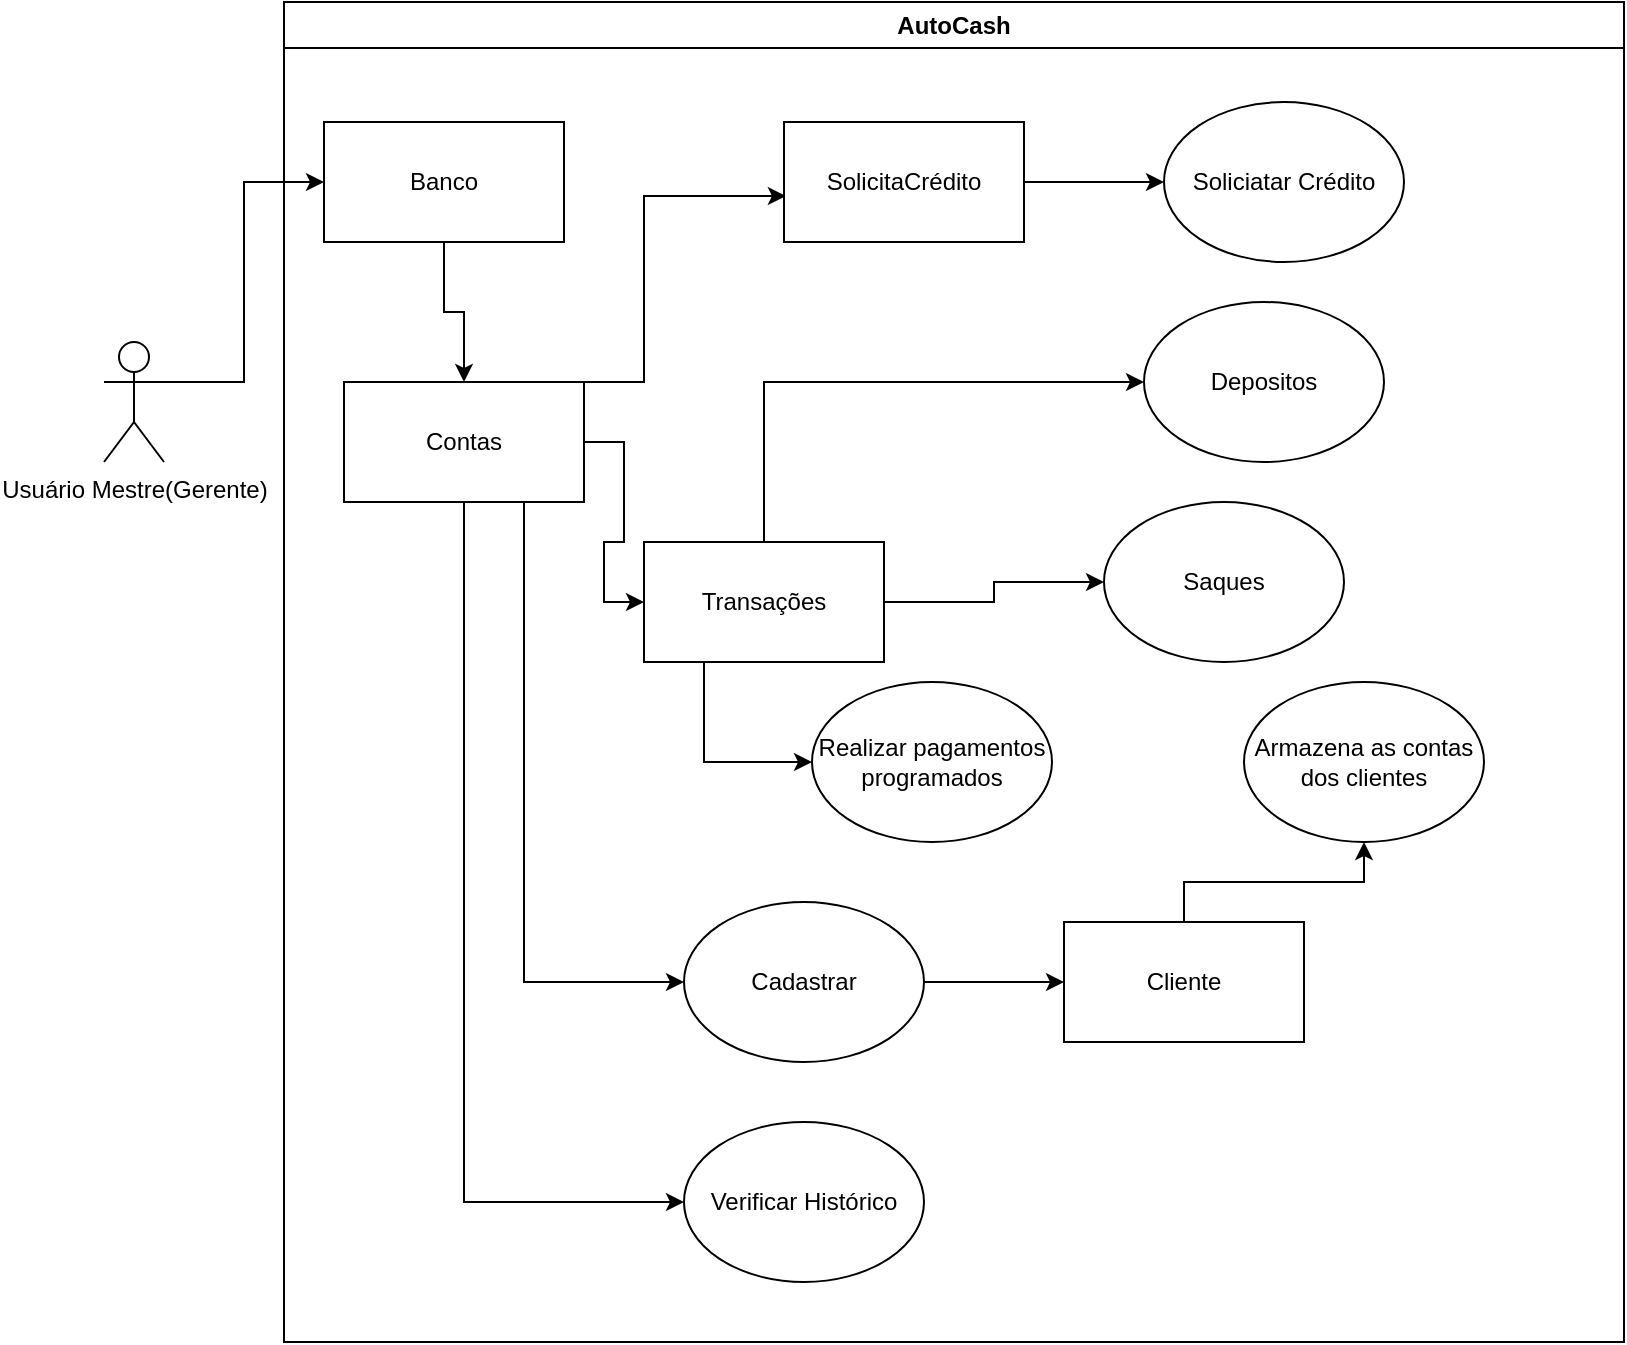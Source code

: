 <mxfile version="21.3.2" type="github">
  <diagram name="Página-1" id="yYYur9y8kuDgpSH_VH22">
    <mxGraphModel dx="806" dy="483" grid="1" gridSize="10" guides="1" tooltips="1" connect="1" arrows="1" fold="1" page="1" pageScale="1" pageWidth="827" pageHeight="1169" math="0" shadow="0">
      <root>
        <mxCell id="0" />
        <mxCell id="1" parent="0" />
        <mxCell id="XhFESAYXLOcGuzse1d62-15" style="edgeStyle=orthogonalEdgeStyle;rounded=0;orthogonalLoop=1;jettySize=auto;html=1;exitX=1;exitY=0.333;exitDx=0;exitDy=0;exitPerimeter=0;entryX=0;entryY=0.5;entryDx=0;entryDy=0;" parent="1" source="XhFESAYXLOcGuzse1d62-1" target="XhFESAYXLOcGuzse1d62-14" edge="1">
          <mxGeometry relative="1" as="geometry" />
        </mxCell>
        <mxCell id="XhFESAYXLOcGuzse1d62-1" value="Usuário Mestre(Gerente)" style="shape=umlActor;verticalLabelPosition=bottom;verticalAlign=top;html=1;outlineConnect=0;" parent="1" vertex="1">
          <mxGeometry x="60" y="200" width="30" height="60" as="geometry" />
        </mxCell>
        <mxCell id="XhFESAYXLOcGuzse1d62-2" value="AutoCash" style="swimlane;whiteSpace=wrap;html=1;" parent="1" vertex="1">
          <mxGeometry x="150" y="30" width="670" height="670" as="geometry" />
        </mxCell>
        <mxCell id="gHLTcPCr11RhFiqcX0Ko-7" style="edgeStyle=orthogonalEdgeStyle;rounded=0;orthogonalLoop=1;jettySize=auto;html=1;exitX=0.5;exitY=0;exitDx=0;exitDy=0;entryX=0.5;entryY=1;entryDx=0;entryDy=0;" edge="1" parent="XhFESAYXLOcGuzse1d62-2" source="XhFESAYXLOcGuzse1d62-3" target="gHLTcPCr11RhFiqcX0Ko-6">
          <mxGeometry relative="1" as="geometry" />
        </mxCell>
        <mxCell id="XhFESAYXLOcGuzse1d62-3" value="Cliente" style="rounded=0;whiteSpace=wrap;html=1;" parent="XhFESAYXLOcGuzse1d62-2" vertex="1">
          <mxGeometry x="390" y="460" width="120" height="60" as="geometry" />
        </mxCell>
        <mxCell id="gHLTcPCr11RhFiqcX0Ko-4" style="edgeStyle=orthogonalEdgeStyle;rounded=0;orthogonalLoop=1;jettySize=auto;html=1;exitX=1;exitY=0.5;exitDx=0;exitDy=0;" edge="1" parent="XhFESAYXLOcGuzse1d62-2" source="XhFESAYXLOcGuzse1d62-4" target="XhFESAYXLOcGuzse1d62-3">
          <mxGeometry relative="1" as="geometry" />
        </mxCell>
        <mxCell id="XhFESAYXLOcGuzse1d62-4" value="Cadastrar" style="ellipse;whiteSpace=wrap;html=1;" parent="XhFESAYXLOcGuzse1d62-2" vertex="1">
          <mxGeometry x="200" y="450" width="120" height="80" as="geometry" />
        </mxCell>
        <mxCell id="gHLTcPCr11RhFiqcX0Ko-17" style="edgeStyle=orthogonalEdgeStyle;rounded=0;orthogonalLoop=1;jettySize=auto;html=1;exitX=0.5;exitY=0;exitDx=0;exitDy=0;entryX=0;entryY=0.5;entryDx=0;entryDy=0;" edge="1" parent="XhFESAYXLOcGuzse1d62-2" source="XhFESAYXLOcGuzse1d62-6" target="gHLTcPCr11RhFiqcX0Ko-11">
          <mxGeometry relative="1" as="geometry" />
        </mxCell>
        <mxCell id="gHLTcPCr11RhFiqcX0Ko-18" style="edgeStyle=orthogonalEdgeStyle;rounded=0;orthogonalLoop=1;jettySize=auto;html=1;exitX=1;exitY=0.5;exitDx=0;exitDy=0;" edge="1" parent="XhFESAYXLOcGuzse1d62-2" source="XhFESAYXLOcGuzse1d62-6" target="gHLTcPCr11RhFiqcX0Ko-10">
          <mxGeometry relative="1" as="geometry" />
        </mxCell>
        <mxCell id="gHLTcPCr11RhFiqcX0Ko-25" style="edgeStyle=orthogonalEdgeStyle;rounded=0;orthogonalLoop=1;jettySize=auto;html=1;exitX=0.25;exitY=1;exitDx=0;exitDy=0;entryX=0;entryY=0.5;entryDx=0;entryDy=0;" edge="1" parent="XhFESAYXLOcGuzse1d62-2" source="XhFESAYXLOcGuzse1d62-6" target="gHLTcPCr11RhFiqcX0Ko-24">
          <mxGeometry relative="1" as="geometry" />
        </mxCell>
        <mxCell id="XhFESAYXLOcGuzse1d62-6" value="Transações" style="rounded=0;whiteSpace=wrap;html=1;" parent="XhFESAYXLOcGuzse1d62-2" vertex="1">
          <mxGeometry x="180" y="270" width="120" height="60" as="geometry" />
        </mxCell>
        <mxCell id="gHLTcPCr11RhFiqcX0Ko-9" style="edgeStyle=orthogonalEdgeStyle;rounded=0;orthogonalLoop=1;jettySize=auto;html=1;exitX=0.5;exitY=1;exitDx=0;exitDy=0;entryX=0;entryY=0.5;entryDx=0;entryDy=0;" edge="1" parent="XhFESAYXLOcGuzse1d62-2" source="XhFESAYXLOcGuzse1d62-8" target="gHLTcPCr11RhFiqcX0Ko-8">
          <mxGeometry relative="1" as="geometry" />
        </mxCell>
        <mxCell id="gHLTcPCr11RhFiqcX0Ko-14" style="edgeStyle=orthogonalEdgeStyle;rounded=0;orthogonalLoop=1;jettySize=auto;html=1;exitX=0.75;exitY=1;exitDx=0;exitDy=0;entryX=0;entryY=0.5;entryDx=0;entryDy=0;" edge="1" parent="XhFESAYXLOcGuzse1d62-2" source="XhFESAYXLOcGuzse1d62-8" target="XhFESAYXLOcGuzse1d62-4">
          <mxGeometry relative="1" as="geometry" />
        </mxCell>
        <mxCell id="gHLTcPCr11RhFiqcX0Ko-16" style="edgeStyle=orthogonalEdgeStyle;rounded=0;orthogonalLoop=1;jettySize=auto;html=1;exitX=1;exitY=0.5;exitDx=0;exitDy=0;entryX=0;entryY=0.5;entryDx=0;entryDy=0;" edge="1" parent="XhFESAYXLOcGuzse1d62-2" source="XhFESAYXLOcGuzse1d62-8" target="XhFESAYXLOcGuzse1d62-6">
          <mxGeometry relative="1" as="geometry" />
        </mxCell>
        <mxCell id="gHLTcPCr11RhFiqcX0Ko-21" style="edgeStyle=orthogonalEdgeStyle;rounded=0;orthogonalLoop=1;jettySize=auto;html=1;exitX=0.75;exitY=0;exitDx=0;exitDy=0;entryX=0.008;entryY=0.617;entryDx=0;entryDy=0;entryPerimeter=0;" edge="1" parent="XhFESAYXLOcGuzse1d62-2" source="XhFESAYXLOcGuzse1d62-8" target="gHLTcPCr11RhFiqcX0Ko-19">
          <mxGeometry relative="1" as="geometry">
            <Array as="points">
              <mxPoint x="180" y="190" />
              <mxPoint x="180" y="97" />
            </Array>
          </mxGeometry>
        </mxCell>
        <mxCell id="XhFESAYXLOcGuzse1d62-8" value="Contas" style="rounded=0;whiteSpace=wrap;html=1;" parent="XhFESAYXLOcGuzse1d62-2" vertex="1">
          <mxGeometry x="30" y="190" width="120" height="60" as="geometry" />
        </mxCell>
        <mxCell id="gHLTcPCr11RhFiqcX0Ko-1" style="edgeStyle=orthogonalEdgeStyle;rounded=0;orthogonalLoop=1;jettySize=auto;html=1;exitX=0.5;exitY=1;exitDx=0;exitDy=0;" edge="1" parent="XhFESAYXLOcGuzse1d62-2" source="XhFESAYXLOcGuzse1d62-14" target="XhFESAYXLOcGuzse1d62-8">
          <mxGeometry relative="1" as="geometry" />
        </mxCell>
        <mxCell id="XhFESAYXLOcGuzse1d62-14" value="Banco" style="rounded=0;whiteSpace=wrap;html=1;" parent="XhFESAYXLOcGuzse1d62-2" vertex="1">
          <mxGeometry x="20" y="60" width="120" height="60" as="geometry" />
        </mxCell>
        <mxCell id="gHLTcPCr11RhFiqcX0Ko-6" value="Armazena as contas dos clientes" style="ellipse;whiteSpace=wrap;html=1;" vertex="1" parent="XhFESAYXLOcGuzse1d62-2">
          <mxGeometry x="480" y="340" width="120" height="80" as="geometry" />
        </mxCell>
        <mxCell id="gHLTcPCr11RhFiqcX0Ko-8" value="Verificar Histórico" style="ellipse;whiteSpace=wrap;html=1;" vertex="1" parent="XhFESAYXLOcGuzse1d62-2">
          <mxGeometry x="200" y="560" width="120" height="80" as="geometry" />
        </mxCell>
        <mxCell id="gHLTcPCr11RhFiqcX0Ko-10" value="Saques" style="ellipse;whiteSpace=wrap;html=1;" vertex="1" parent="XhFESAYXLOcGuzse1d62-2">
          <mxGeometry x="410" y="250" width="120" height="80" as="geometry" />
        </mxCell>
        <mxCell id="gHLTcPCr11RhFiqcX0Ko-11" value="Depositos" style="ellipse;whiteSpace=wrap;html=1;" vertex="1" parent="XhFESAYXLOcGuzse1d62-2">
          <mxGeometry x="430" y="150" width="120" height="80" as="geometry" />
        </mxCell>
        <mxCell id="gHLTcPCr11RhFiqcX0Ko-23" style="edgeStyle=orthogonalEdgeStyle;rounded=0;orthogonalLoop=1;jettySize=auto;html=1;exitX=1;exitY=0.5;exitDx=0;exitDy=0;entryX=0;entryY=0.5;entryDx=0;entryDy=0;" edge="1" parent="XhFESAYXLOcGuzse1d62-2" source="gHLTcPCr11RhFiqcX0Ko-19" target="gHLTcPCr11RhFiqcX0Ko-22">
          <mxGeometry relative="1" as="geometry" />
        </mxCell>
        <mxCell id="gHLTcPCr11RhFiqcX0Ko-19" value="SolicitaCrédito" style="rounded=0;whiteSpace=wrap;html=1;" vertex="1" parent="XhFESAYXLOcGuzse1d62-2">
          <mxGeometry x="250" y="60" width="120" height="60" as="geometry" />
        </mxCell>
        <mxCell id="gHLTcPCr11RhFiqcX0Ko-22" value="Soliciatar Crédito" style="ellipse;whiteSpace=wrap;html=1;" vertex="1" parent="XhFESAYXLOcGuzse1d62-2">
          <mxGeometry x="440" y="50" width="120" height="80" as="geometry" />
        </mxCell>
        <mxCell id="gHLTcPCr11RhFiqcX0Ko-24" value="Realizar pagamentos programados&lt;span dir=&quot;ltr&quot; role=&quot;presentation&quot; style=&quot;left: 43.45%; top: 38.01%; font-size: calc(var(--scale-factor)*12.00px); font-family: serif;&quot;&gt; &lt;/span&gt;" style="ellipse;whiteSpace=wrap;html=1;" vertex="1" parent="XhFESAYXLOcGuzse1d62-2">
          <mxGeometry x="264" y="340" width="120" height="80" as="geometry" />
        </mxCell>
      </root>
    </mxGraphModel>
  </diagram>
</mxfile>
